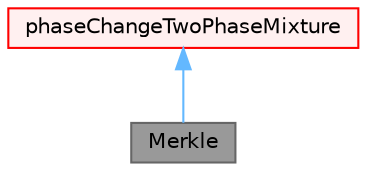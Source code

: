 digraph "Merkle"
{
 // LATEX_PDF_SIZE
  bgcolor="transparent";
  edge [fontname=Helvetica,fontsize=10,labelfontname=Helvetica,labelfontsize=10];
  node [fontname=Helvetica,fontsize=10,shape=box,height=0.2,width=0.4];
  Node1 [id="Node000001",label="Merkle",height=0.2,width=0.4,color="gray40", fillcolor="grey60", style="filled", fontcolor="black",tooltip="Merkle cavitation model."];
  Node2 -> Node1 [id="edge1_Node000001_Node000002",dir="back",color="steelblue1",style="solid",tooltip=" "];
  Node2 [id="Node000002",label="phaseChangeTwoPhaseMixture",height=0.2,width=0.4,color="red", fillcolor="#FFF0F0", style="filled",URL="$classFoam_1_1phaseChangeTwoPhaseMixture.html",tooltip=" "];
}
